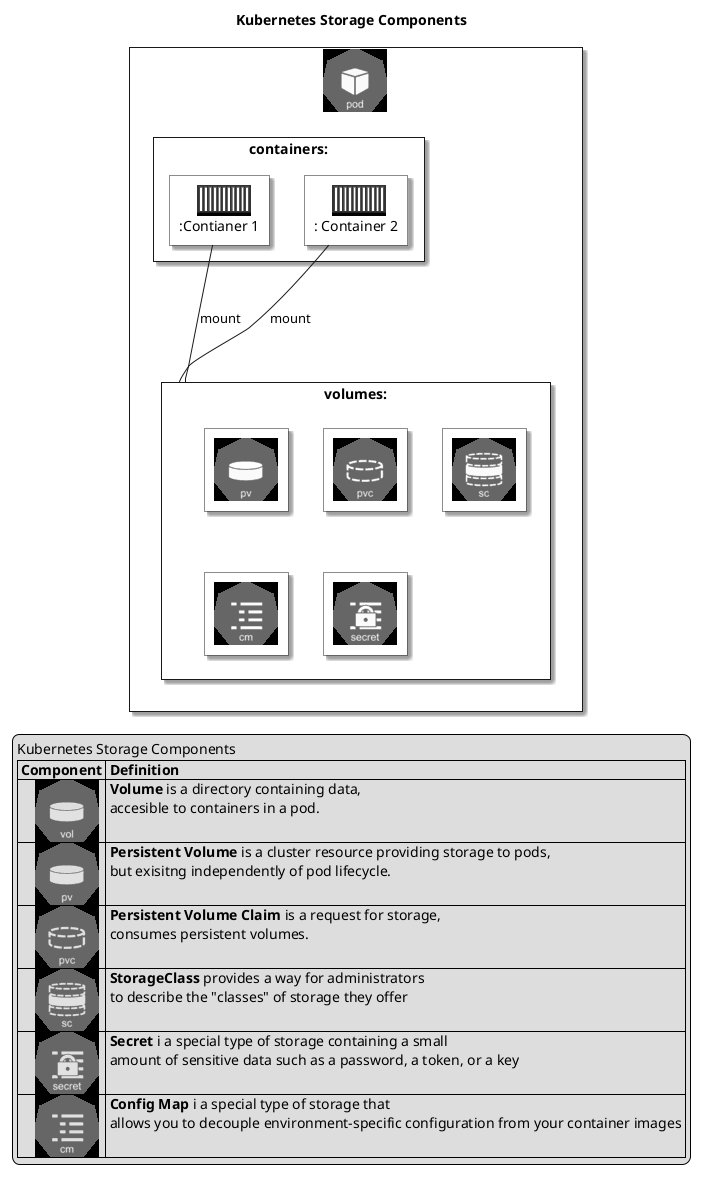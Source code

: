 @startuml kubernetes-storage-components
'Icons
!include <kubernetes/k8s-sprites-labeled-25pct>
!include <aws/Compute/AmazonECS/ECScontainer/ECScontainer>
!include <tupadr3/font-awesome-5/user>
'Global Styles
'!include https://raw.githubusercontent.com/Piotr1215/dca-prep-kit/master/diagrams/styles.iuml
skinparam componentShadowing true
skinparam rectangleRoundCorner 0
skinparam rectangleBorderStyle default
skinparam rectangleBackgroundColor white
skinparam componentBackgroundColor white
skinparam linetype poly
skinparam rectangleShadowing true
'skinparam monochrome false
!define TITLE Kubernetes Storage Components

title TITLE
rectangle "<$pod>" as pod

rectangle "<$pod>\nPod Spec" as pod {
    rectangle "containers:" as containers {
        rectangle "     <$ECScontainer>\n:Contianer 1" as cont1
        rectangle "     <$ECScontainer>\n: Container 2" as cont2
    }
    rectangle "volumes:" as volumes {
        rectangle "<$pv>" as pv
        rectangle "<$pvc>" as pvc
        rectangle "<$sc>" as sc
        rectangle "<$cm>" as cm
        rectangle "<$secret>" as sec
    }
}

cont1 --- volumes : mount
cont2 --- volumes : mount
legend left
TITLE
|= Component |= Definition |
|     <$vol> | **Volume** is a directory containing data,\n accesible to containers in a pod. |
|     <$pv> | **Persistent Volume** is a cluster resource providing storage to pods,\n but exisitng independently of pod lifecycle. |
|     <$pvc> | **Persistent Volume Claim** is a request for storage,\n consumes persistent volumes. |
|     <$sc> | **StorageClass** provides a way for administrators\n to describe the "classes" of storage they offer |
|     <$secret> | **Secret** i a special type of storage containing a small\n amount of sensitive data such as a password, a token, or a key |
|     <$cm> | **Config Map** i a special type of storage that\n allows you to decouple environment-specific configuration from your container images |
endlegend
@enduml